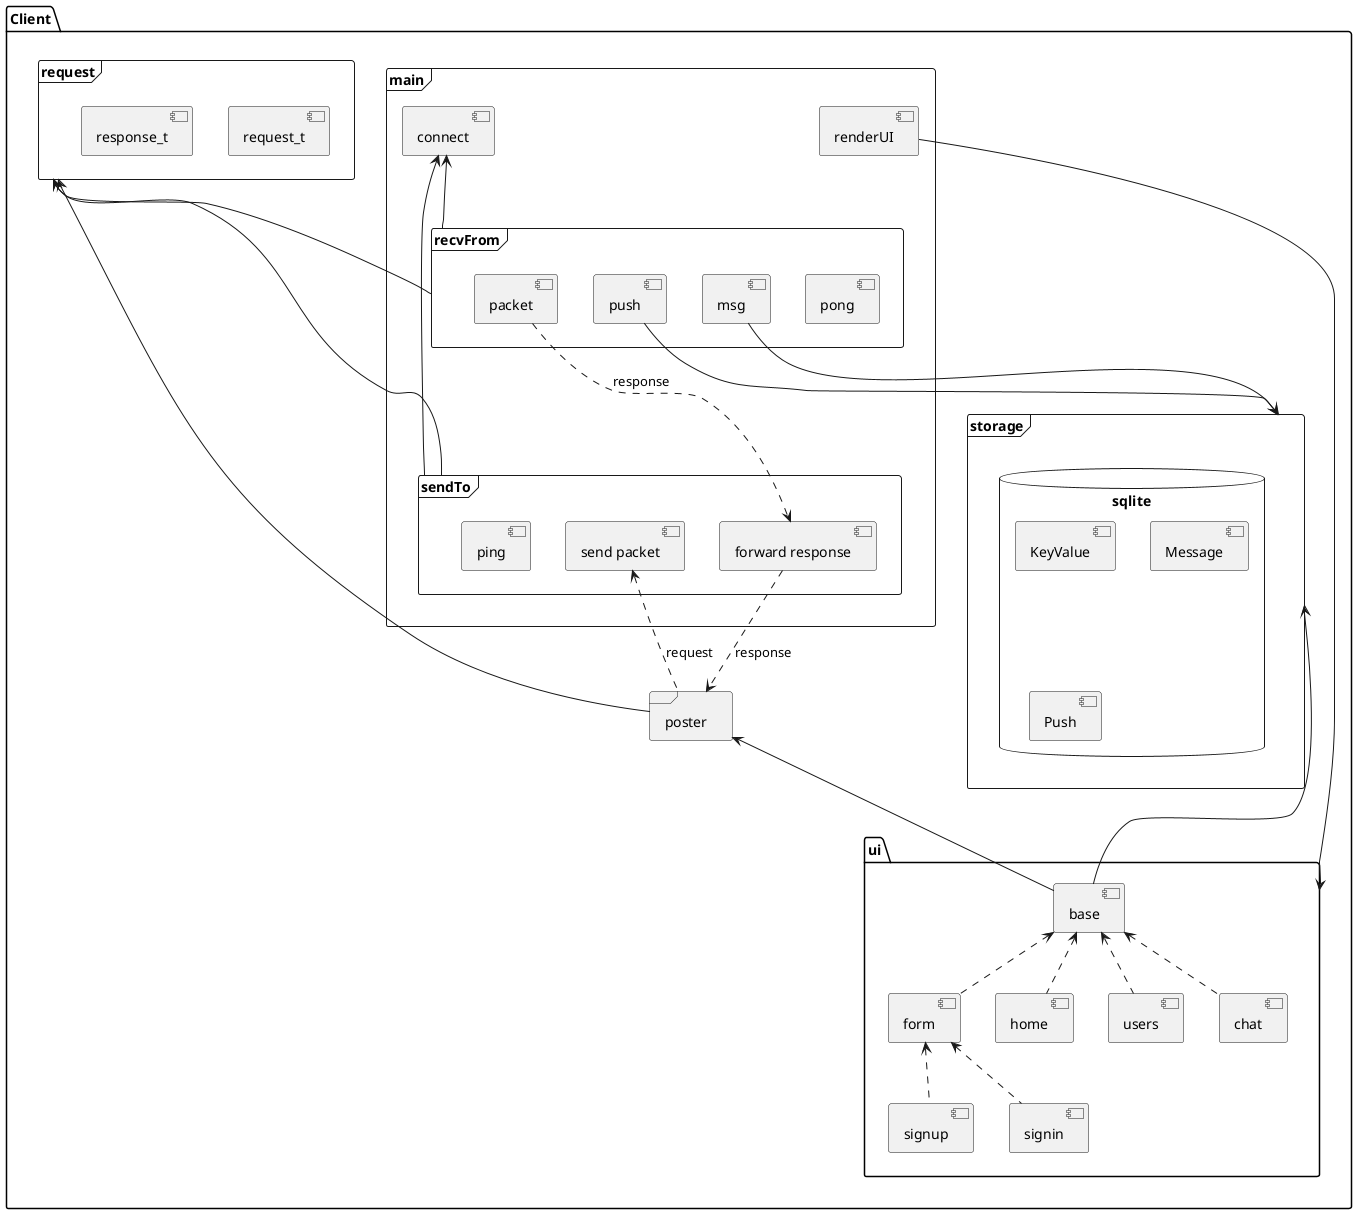 @startuml gochat-client-uml
package Client {
    frame main {
        frame sendTo {
            [send packet]
            [forward response]
            [ping]
        }
        frame recvFrom {
            [pong]
            [push]
            [msg]
            [packet]
        }
        [renderUI]
        [connect]
    }

    frame poster

    frame request {
        [request_t]
        [response_t]
    }

    frame storage {
        database sqlite {
            [KeyValue]
            [Message]
            [Push]
        }
    }

    folder ui {
        [base]
        [form]
        [signup]
        [signin]
        [home]
        [users]
        [chat]
    }
}

form .up.> base
signup .up.> form
signin .up.> form
home .up.> base
users .up.> base
chat .up.> base

base -up-> poster
base -up-> storage

poster -up-> request
recvFrom -up-> request
sendTo -up-> request

renderUI -down-> ui

msg --> storage
push --> storage

sendTo -up-> connect
recvFrom -up-> connect

poster .up.> [send packet] : request

packet ..> [forward response] : response
[forward response] ..> poster : response

@enduml